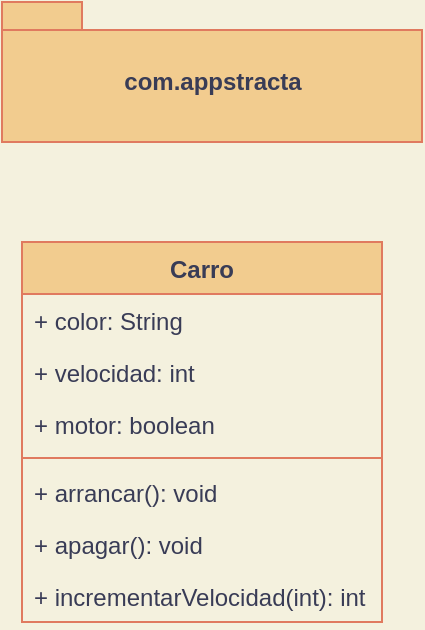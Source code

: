 <mxfile>
    <diagram id="mmItBj0Ebyiuuz3VJ2tE" name="Page-1">
        <mxGraphModel dx="1052" dy="1665" grid="1" gridSize="10" guides="1" tooltips="1" connect="1" arrows="1" fold="1" page="1" pageScale="1" pageWidth="827" pageHeight="1169" background="#F4F1DE" math="0" shadow="0">
            <root>
                <mxCell id="0"/>
                <mxCell id="1" parent="0"/>
                <mxCell id="2" value="Carro" style="swimlane;fontStyle=1;align=center;verticalAlign=top;childLayout=stackLayout;horizontal=1;startSize=26;horizontalStack=0;resizeParent=1;resizeParentMax=0;resizeLast=0;collapsible=1;marginBottom=0;fillColor=#F2CC8F;strokeColor=#E07A5F;fontColor=#393C56;" vertex="1" parent="1">
                    <mxGeometry x="70" y="100" width="180" height="190" as="geometry"/>
                </mxCell>
                <mxCell id="6" value="+ color: String" style="text;align=left;verticalAlign=top;spacingLeft=4;spacingRight=4;overflow=hidden;rotatable=0;points=[[0,0.5],[1,0.5]];portConstraint=eastwest;fontColor=#393C56;" vertex="1" parent="2">
                    <mxGeometry y="26" width="180" height="26" as="geometry"/>
                </mxCell>
                <mxCell id="7" value="+ velocidad: int" style="text;align=left;verticalAlign=top;spacingLeft=4;spacingRight=4;overflow=hidden;rotatable=0;points=[[0,0.5],[1,0.5]];portConstraint=eastwest;fontColor=#393C56;" vertex="1" parent="2">
                    <mxGeometry y="52" width="180" height="26" as="geometry"/>
                </mxCell>
                <mxCell id="3" value="+ motor: boolean" style="text;align=left;verticalAlign=top;spacingLeft=4;spacingRight=4;overflow=hidden;rotatable=0;points=[[0,0.5],[1,0.5]];portConstraint=eastwest;fontColor=#393C56;" vertex="1" parent="2">
                    <mxGeometry y="78" width="180" height="26" as="geometry"/>
                </mxCell>
                <mxCell id="4" value="" style="line;strokeWidth=1;fillColor=none;align=left;verticalAlign=middle;spacingTop=-1;spacingLeft=3;spacingRight=3;rotatable=0;labelPosition=right;points=[];portConstraint=eastwest;strokeColor=#E07A5F;fontColor=#393C56;labelBackgroundColor=#F4F1DE;" vertex="1" parent="2">
                    <mxGeometry y="104" width="180" height="8" as="geometry"/>
                </mxCell>
                <mxCell id="8" value="+ arrancar(): void" style="text;strokeColor=none;fillColor=none;align=left;verticalAlign=top;spacingLeft=4;spacingRight=4;overflow=hidden;rotatable=0;points=[[0,0.5],[1,0.5]];portConstraint=eastwest;fontColor=#393C56;" vertex="1" parent="2">
                    <mxGeometry y="112" width="180" height="26" as="geometry"/>
                </mxCell>
                <mxCell id="9" value="+ apagar(): void" style="text;strokeColor=none;fillColor=none;align=left;verticalAlign=top;spacingLeft=4;spacingRight=4;overflow=hidden;rotatable=0;points=[[0,0.5],[1,0.5]];portConstraint=eastwest;fontColor=#393C56;" vertex="1" parent="2">
                    <mxGeometry y="138" width="180" height="26" as="geometry"/>
                </mxCell>
                <mxCell id="5" value="+ incrementarVelocidad(int): int" style="text;strokeColor=none;fillColor=none;align=left;verticalAlign=top;spacingLeft=4;spacingRight=4;overflow=hidden;rotatable=0;points=[[0,0.5],[1,0.5]];portConstraint=eastwest;fontColor=#393C56;" vertex="1" parent="2">
                    <mxGeometry y="164" width="180" height="26" as="geometry"/>
                </mxCell>
                <mxCell id="22" value="com.appstracta" style="shape=folder;fontStyle=1;spacingTop=10;tabWidth=40;tabHeight=14;tabPosition=left;html=1;rounded=0;sketch=0;fontColor=#393C56;strokeColor=#E07A5F;fillColor=#F2CC8F;" vertex="1" parent="1">
                    <mxGeometry x="60" y="-20" width="210" height="70" as="geometry"/>
                </mxCell>
            </root>
        </mxGraphModel>
    </diagram>
</mxfile>